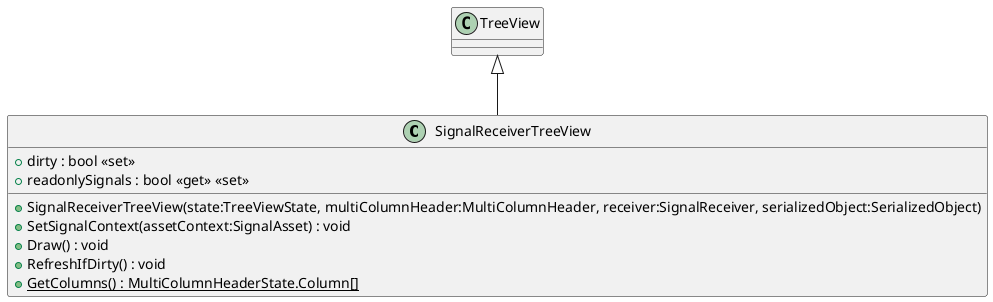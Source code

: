 @startuml
class SignalReceiverTreeView {
    + dirty : bool <<set>>
    + SignalReceiverTreeView(state:TreeViewState, multiColumnHeader:MultiColumnHeader, receiver:SignalReceiver, serializedObject:SerializedObject)
    + readonlySignals : bool <<get>> <<set>>
    + SetSignalContext(assetContext:SignalAsset) : void
    + Draw() : void
    + RefreshIfDirty() : void
    + {static} GetColumns() : MultiColumnHeaderState.Column[]
}
TreeView <|-- SignalReceiverTreeView
@enduml
